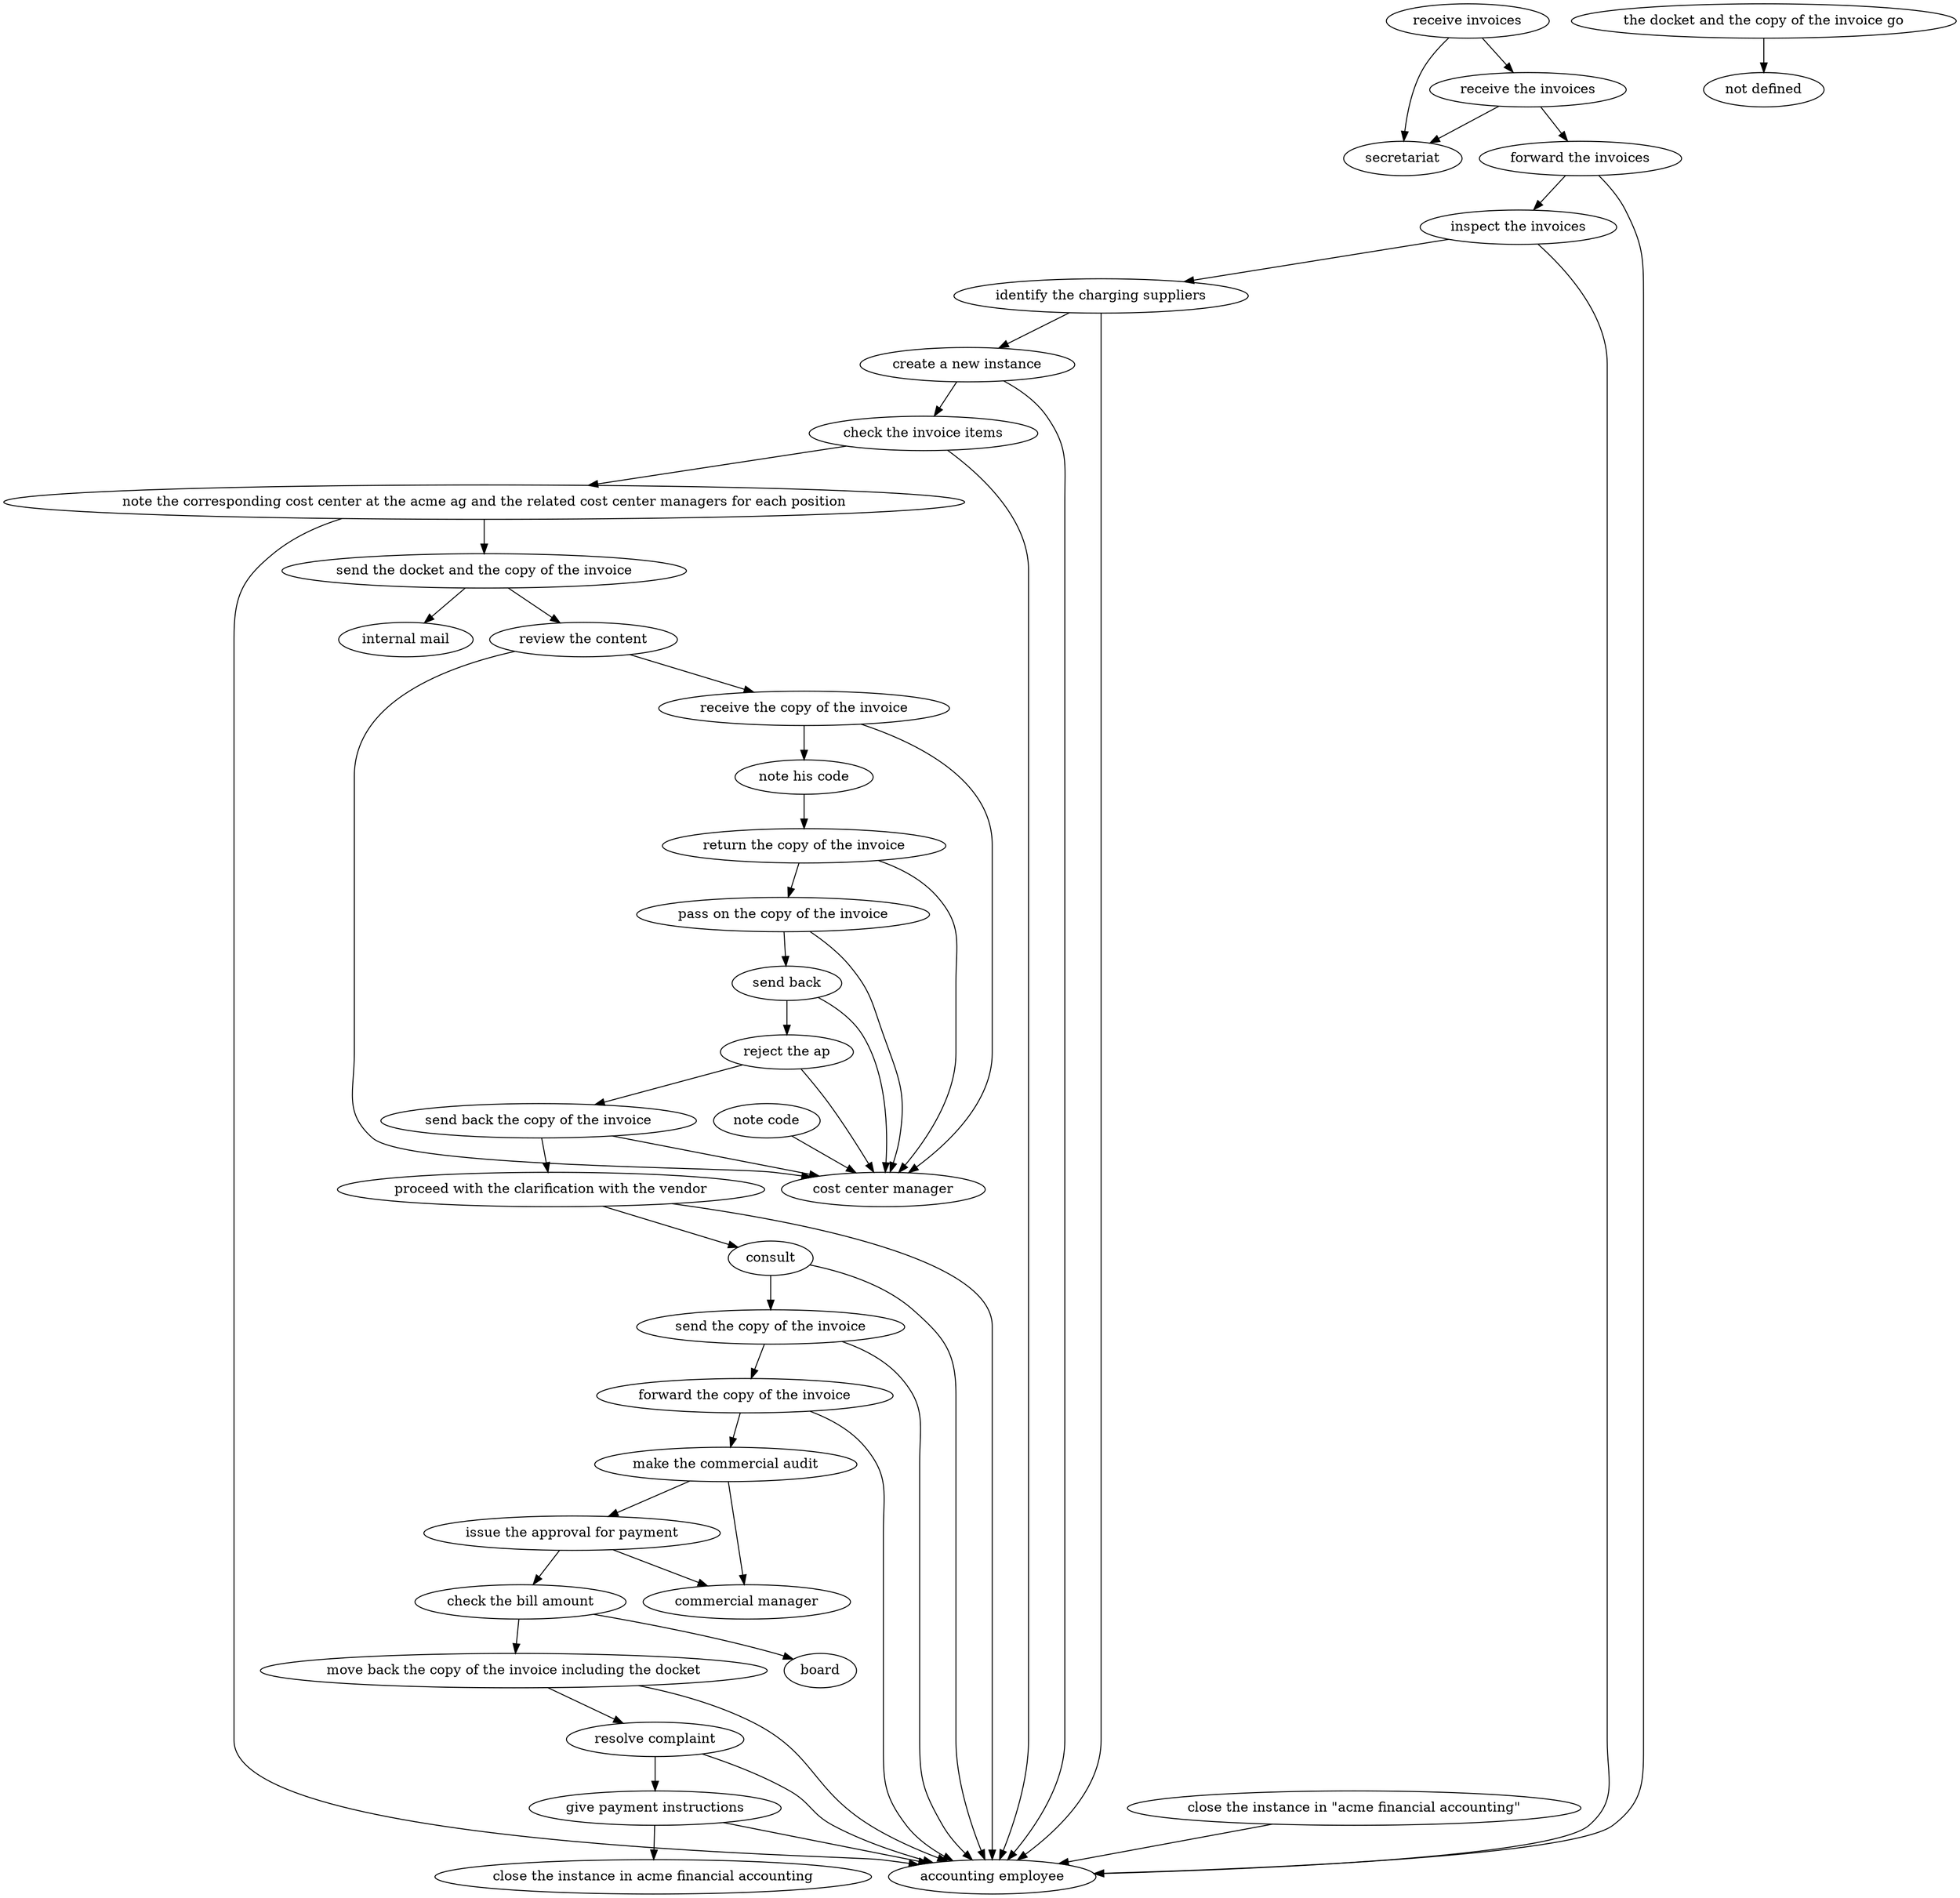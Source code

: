 strict digraph "doc-6.1" {
	graph [name="doc-6.1"];
	"receive invoices"	[attrs="{'type': 'Activity', 'label': 'receive invoices'}"];
	"receive the invoices"	[attrs="{'type': 'Activity', 'label': 'receive the invoices'}"];
	"receive invoices" -> "receive the invoices"	[attrs="{'type': 'flow', 'label': 'flow'}"];
	secretariat	[attrs="{'type': 'Actor', 'label': 'secretariat'}"];
	"receive invoices" -> secretariat	[attrs="{'type': 'actor performer', 'label': 'actor performer'}"];
	"forward the invoices"	[attrs="{'type': 'Activity', 'label': 'forward the invoices'}"];
	"receive the invoices" -> "forward the invoices"	[attrs="{'type': 'flow', 'label': 'flow'}"];
	"receive the invoices" -> secretariat	[attrs="{'type': 'actor performer', 'label': 'actor performer'}"];
	"inspect the invoices"	[attrs="{'type': 'Activity', 'label': 'inspect the invoices'}"];
	"forward the invoices" -> "inspect the invoices"	[attrs="{'type': 'flow', 'label': 'flow'}"];
	"accounting employee"	[attrs="{'type': 'Actor', 'label': 'accounting employee'}"];
	"forward the invoices" -> "accounting employee"	[attrs="{'type': 'actor performer', 'label': 'actor performer'}"];
	"identify the charging suppliers"	[attrs="{'type': 'Activity', 'label': 'identify the charging suppliers'}"];
	"inspect the invoices" -> "identify the charging suppliers"	[attrs="{'type': 'flow', 'label': 'flow'}"];
	"inspect the invoices" -> "accounting employee"	[attrs="{'type': 'actor performer', 'label': 'actor performer'}"];
	"create a new instance"	[attrs="{'type': 'Activity', 'label': 'create a new instance'}"];
	"identify the charging suppliers" -> "create a new instance"	[attrs="{'type': 'flow', 'label': 'flow'}"];
	"identify the charging suppliers" -> "accounting employee"	[attrs="{'type': 'actor performer', 'label': 'actor performer'}"];
	"check the invoice items"	[attrs="{'type': 'Activity', 'label': 'check the invoice items'}"];
	"create a new instance" -> "check the invoice items"	[attrs="{'type': 'flow', 'label': 'flow'}"];
	"create a new instance" -> "accounting employee"	[attrs="{'type': 'actor performer', 'label': 'actor performer'}"];
	"note the corresponding cost center at the acme ag and the related cost center managers for each position"	[attrs="{'type': 'Activity', 'label': 'note the corresponding cost center at the acme ag and the related cost center managers for each position'}"];
	"check the invoice items" -> "note the corresponding cost center at the acme ag and the related cost center managers for each position"	[attrs="{'type': 'flow', 'label': 'flow'}"];
	"check the invoice items" -> "accounting employee"	[attrs="{'type': 'actor performer', 'label': 'actor performer'}"];
	"send the docket and the copy of the invoice"	[attrs="{'type': 'Activity', 'label': 'send the docket and the copy of the invoice'}"];
	"note the corresponding cost center at the acme ag and the related cost center managers for each position" -> "send the docket and the copy of the invoice"	[attrs="{'type': 'flow', 'label': 'flow'}"];
	"note the corresponding cost center at the acme ag and the related cost center managers for each position" -> "accounting employee"	[attrs="{'type': 'actor performer', 'label': 'actor performer'}"];
	"review the content"	[attrs="{'type': 'Activity', 'label': 'review the content'}"];
	"send the docket and the copy of the invoice" -> "review the content"	[attrs="{'type': 'flow', 'label': 'flow'}"];
	"internal mail"	[attrs="{'type': 'Actor', 'label': 'internal mail'}"];
	"send the docket and the copy of the invoice" -> "internal mail"	[attrs="{'type': 'actor performer', 'label': 'actor performer'}"];
	"receive the copy of the invoice"	[attrs="{'type': 'Activity', 'label': 'receive the copy of the invoice'}"];
	"review the content" -> "receive the copy of the invoice"	[attrs="{'type': 'flow', 'label': 'flow'}"];
	"cost center manager"	[attrs="{'type': 'Actor', 'label': 'cost center manager'}"];
	"review the content" -> "cost center manager"	[attrs="{'type': 'actor performer', 'label': 'actor performer'}"];
	"note his code"	[attrs="{'type': 'Activity', 'label': 'note his code'}"];
	"receive the copy of the invoice" -> "note his code"	[attrs="{'type': 'flow', 'label': 'flow'}"];
	"receive the copy of the invoice" -> "cost center manager"	[attrs="{'type': 'actor performer', 'label': 'actor performer'}"];
	"return the copy of the invoice"	[attrs="{'type': 'Activity', 'label': 'return the copy of the invoice'}"];
	"note his code" -> "return the copy of the invoice"	[attrs="{'type': 'flow', 'label': 'flow'}"];
	"pass on the copy of the invoice"	[attrs="{'type': 'Activity', 'label': 'pass on the copy of the invoice'}"];
	"return the copy of the invoice" -> "pass on the copy of the invoice"	[attrs="{'type': 'flow', 'label': 'flow'}"];
	"return the copy of the invoice" -> "cost center manager"	[attrs="{'type': 'actor performer', 'label': 'actor performer'}"];
	"send back"	[attrs="{'type': 'Activity', 'label': 'send back'}"];
	"pass on the copy of the invoice" -> "send back"	[attrs="{'type': 'flow', 'label': 'flow'}"];
	"pass on the copy of the invoice" -> "cost center manager"	[attrs="{'type': 'actor performer', 'label': 'actor performer'}"];
	"reject the ap"	[attrs="{'type': 'Activity', 'label': 'reject the ap'}"];
	"send back" -> "reject the ap"	[attrs="{'type': 'flow', 'label': 'flow'}"];
	"send back" -> "cost center manager"	[attrs="{'type': 'actor performer', 'label': 'actor performer'}"];
	"send back the copy of the invoice"	[attrs="{'type': 'Activity', 'label': 'send back the copy of the invoice'}"];
	"reject the ap" -> "send back the copy of the invoice"	[attrs="{'type': 'flow', 'label': 'flow'}"];
	"reject the ap" -> "cost center manager"	[attrs="{'type': 'actor performer', 'label': 'actor performer'}"];
	"proceed with the clarification with the vendor"	[attrs="{'type': 'Activity', 'label': 'proceed with the clarification with the vendor'}"];
	"send back the copy of the invoice" -> "proceed with the clarification with the vendor"	[attrs="{'type': 'flow', 'label': 'flow'}"];
	"send back the copy of the invoice" -> "cost center manager"	[attrs="{'type': 'actor performer', 'label': 'actor performer'}"];
	consult	[attrs="{'type': 'Activity', 'label': 'consult'}"];
	"proceed with the clarification with the vendor" -> consult	[attrs="{'type': 'flow', 'label': 'flow'}"];
	"proceed with the clarification with the vendor" -> "accounting employee"	[attrs="{'type': 'actor performer', 'label': 'actor performer'}"];
	"send the copy of the invoice"	[attrs="{'type': 'Activity', 'label': 'send the copy of the invoice'}"];
	consult -> "send the copy of the invoice"	[attrs="{'type': 'flow', 'label': 'flow'}"];
	consult -> "accounting employee"	[attrs="{'type': 'actor performer', 'label': 'actor performer'}"];
	"forward the copy of the invoice"	[attrs="{'type': 'Activity', 'label': 'forward the copy of the invoice'}"];
	"send the copy of the invoice" -> "forward the copy of the invoice"	[attrs="{'type': 'flow', 'label': 'flow'}"];
	"send the copy of the invoice" -> "accounting employee"	[attrs="{'type': 'actor performer', 'label': 'actor performer'}"];
	"make the commercial audit"	[attrs="{'type': 'Activity', 'label': 'make the commercial audit'}"];
	"forward the copy of the invoice" -> "make the commercial audit"	[attrs="{'type': 'flow', 'label': 'flow'}"];
	"forward the copy of the invoice" -> "accounting employee"	[attrs="{'type': 'actor performer', 'label': 'actor performer'}"];
	"issue the approval for payment"	[attrs="{'type': 'Activity', 'label': 'issue the approval for payment'}"];
	"make the commercial audit" -> "issue the approval for payment"	[attrs="{'type': 'flow', 'label': 'flow'}"];
	"commercial manager"	[attrs="{'type': 'Actor', 'label': 'commercial manager'}"];
	"make the commercial audit" -> "commercial manager"	[attrs="{'type': 'actor performer', 'label': 'actor performer'}"];
	"check the bill amount"	[attrs="{'type': 'Activity', 'label': 'check the bill amount'}"];
	"issue the approval for payment" -> "check the bill amount"	[attrs="{'type': 'flow', 'label': 'flow'}"];
	"issue the approval for payment" -> "commercial manager"	[attrs="{'type': 'actor performer', 'label': 'actor performer'}"];
	"move back the copy of the invoice including the docket"	[attrs="{'type': 'Activity', 'label': 'move back the copy of the invoice including the docket'}"];
	"check the bill amount" -> "move back the copy of the invoice including the docket"	[attrs="{'type': 'flow', 'label': 'flow'}"];
	board	[attrs="{'type': 'Actor', 'label': 'board'}"];
	"check the bill amount" -> board	[attrs="{'type': 'actor performer', 'label': 'actor performer'}"];
	"resolve complaint"	[attrs="{'type': 'Activity', 'label': 'resolve complaint'}"];
	"move back the copy of the invoice including the docket" -> "resolve complaint"	[attrs="{'type': 'flow', 'label': 'flow'}"];
	"move back the copy of the invoice including the docket" -> "accounting employee"	[attrs="{'type': 'actor performer', 'label': 'actor performer'}"];
	"give payment instructions"	[attrs="{'type': 'Activity', 'label': 'give payment instructions'}"];
	"resolve complaint" -> "give payment instructions"	[attrs="{'type': 'flow', 'label': 'flow'}"];
	"resolve complaint" -> "accounting employee"	[attrs="{'type': 'actor performer', 'label': 'actor performer'}"];
	"close the instance in acme financial accounting"	[attrs="{'type': 'Activity', 'label': 'close the instance in acme financial accounting'}"];
	"give payment instructions" -> "close the instance in acme financial accounting"	[attrs="{'type': 'flow', 'label': 'flow'}"];
	"give payment instructions" -> "accounting employee"	[attrs="{'type': 'actor performer', 'label': 'actor performer'}"];
	"the docket and the copy of the invoice go"	[attrs="{'type': 'Activity', 'label': 'the docket and the copy of the invoice go'}"];
	"not defined"	[attrs="{'type': 'Actor', 'label': 'not defined'}"];
	"the docket and the copy of the invoice go" -> "not defined"	[attrs="{'type': 'actor performer', 'label': 'actor performer'}"];
	"note code"	[attrs="{'type': 'Activity', 'label': 'note code'}"];
	"note code" -> "cost center manager"	[attrs="{'type': 'actor performer', 'label': 'actor performer'}"];
	"close the instance in \"acme financial accounting\""	[attrs="{'type': 'Activity', 'label': 'close the instance in \"acme financial accounting\"'}"];
	"close the instance in \"acme financial accounting\"" -> "accounting employee"	[attrs="{'type': 'actor performer', 'label': 'actor performer'}"];
}
